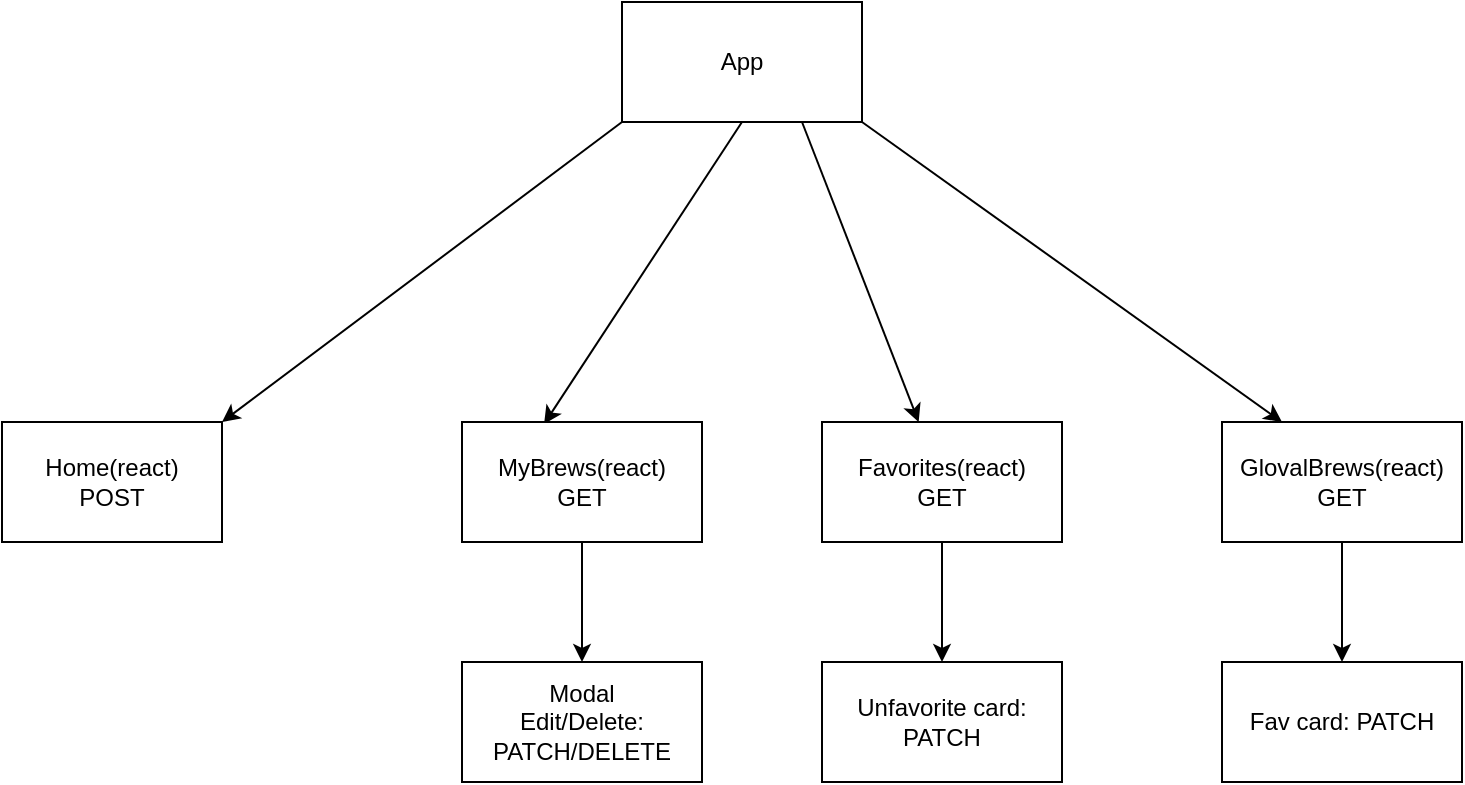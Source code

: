 <mxfile>
    <diagram id="8HiRbcSPlBJcfi26cKZE">
        <mxGraphModel dx="455" dy="1582" grid="1" gridSize="10" guides="1" tooltips="1" connect="1" arrows="1" fold="1" page="1" pageScale="1" pageWidth="850" pageHeight="1100" math="0" shadow="0">
            <root>
                <mxCell id="0"/>
                <mxCell id="1" parent="0"/>
                <mxCell id="WQnKJFmEZzI5TRq4T7l6-4" style="edgeStyle=none;html=1;exitX=0;exitY=1;exitDx=0;exitDy=0;entryX=1;entryY=0;entryDx=0;entryDy=0;" edge="1" parent="1" source="2" target="4">
                    <mxGeometry relative="1" as="geometry"/>
                </mxCell>
                <mxCell id="WQnKJFmEZzI5TRq4T7l6-6" style="edgeStyle=none;html=1;exitX=0.5;exitY=1;exitDx=0;exitDy=0;entryX=0.342;entryY=0.017;entryDx=0;entryDy=0;entryPerimeter=0;" edge="1" parent="1" source="2" target="WQnKJFmEZzI5TRq4T7l6-5">
                    <mxGeometry relative="1" as="geometry"/>
                </mxCell>
                <mxCell id="WQnKJFmEZzI5TRq4T7l6-8" style="edgeStyle=none;html=1;exitX=0.75;exitY=1;exitDx=0;exitDy=0;" edge="1" parent="1" source="2" target="WQnKJFmEZzI5TRq4T7l6-7">
                    <mxGeometry relative="1" as="geometry"/>
                </mxCell>
                <mxCell id="WQnKJFmEZzI5TRq4T7l6-10" style="edgeStyle=none;html=1;exitX=1;exitY=1;exitDx=0;exitDy=0;entryX=0.25;entryY=0;entryDx=0;entryDy=0;" edge="1" parent="1" source="2" target="WQnKJFmEZzI5TRq4T7l6-9">
                    <mxGeometry relative="1" as="geometry"/>
                </mxCell>
                <mxCell id="2" value="App" style="rounded=0;whiteSpace=wrap;html=1;" parent="1" vertex="1">
                    <mxGeometry x="360" y="-10" width="120" height="60" as="geometry"/>
                </mxCell>
                <mxCell id="4" value="Home(react)&lt;br&gt;POST" style="rounded=0;whiteSpace=wrap;html=1;" parent="1" vertex="1">
                    <mxGeometry x="50" y="200" width="110" height="60" as="geometry"/>
                </mxCell>
                <mxCell id="WQnKJFmEZzI5TRq4T7l6-14" style="edgeStyle=none;html=1;exitX=0.5;exitY=1;exitDx=0;exitDy=0;entryX=0.5;entryY=0;entryDx=0;entryDy=0;" edge="1" parent="1" source="WQnKJFmEZzI5TRq4T7l6-5" target="WQnKJFmEZzI5TRq4T7l6-11">
                    <mxGeometry relative="1" as="geometry"/>
                </mxCell>
                <mxCell id="WQnKJFmEZzI5TRq4T7l6-5" value="MyBrews(react)&lt;br&gt;GET" style="rounded=0;whiteSpace=wrap;html=1;" vertex="1" parent="1">
                    <mxGeometry x="280" y="200" width="120" height="60" as="geometry"/>
                </mxCell>
                <mxCell id="WQnKJFmEZzI5TRq4T7l6-17" style="edgeStyle=none;html=1;exitX=0.5;exitY=1;exitDx=0;exitDy=0;entryX=0.5;entryY=0;entryDx=0;entryDy=0;" edge="1" parent="1" source="WQnKJFmEZzI5TRq4T7l6-7" target="WQnKJFmEZzI5TRq4T7l6-16">
                    <mxGeometry relative="1" as="geometry"/>
                </mxCell>
                <mxCell id="WQnKJFmEZzI5TRq4T7l6-7" value="Favorites(react)&lt;br&gt;GET" style="rounded=0;whiteSpace=wrap;html=1;" vertex="1" parent="1">
                    <mxGeometry x="460" y="200" width="120" height="60" as="geometry"/>
                </mxCell>
                <mxCell id="WQnKJFmEZzI5TRq4T7l6-15" style="edgeStyle=none;html=1;exitX=0.5;exitY=1;exitDx=0;exitDy=0;entryX=0.5;entryY=0;entryDx=0;entryDy=0;" edge="1" parent="1" source="WQnKJFmEZzI5TRq4T7l6-9" target="WQnKJFmEZzI5TRq4T7l6-12">
                    <mxGeometry relative="1" as="geometry"/>
                </mxCell>
                <mxCell id="WQnKJFmEZzI5TRq4T7l6-9" value="GlovalBrews(react)&lt;br&gt;GET" style="rounded=0;whiteSpace=wrap;html=1;" vertex="1" parent="1">
                    <mxGeometry x="660" y="200" width="120" height="60" as="geometry"/>
                </mxCell>
                <mxCell id="WQnKJFmEZzI5TRq4T7l6-11" value="Modal&lt;br&gt;Edit/Delete: PATCH/DELETE" style="rounded=0;whiteSpace=wrap;html=1;" vertex="1" parent="1">
                    <mxGeometry x="280" y="320" width="120" height="60" as="geometry"/>
                </mxCell>
                <mxCell id="WQnKJFmEZzI5TRq4T7l6-12" value="Fav card: PATCH" style="rounded=0;whiteSpace=wrap;html=1;" vertex="1" parent="1">
                    <mxGeometry x="660" y="320" width="120" height="60" as="geometry"/>
                </mxCell>
                <mxCell id="WQnKJFmEZzI5TRq4T7l6-16" value="Unfavorite card: PATCH" style="rounded=0;whiteSpace=wrap;html=1;" vertex="1" parent="1">
                    <mxGeometry x="460" y="320" width="120" height="60" as="geometry"/>
                </mxCell>
            </root>
        </mxGraphModel>
    </diagram>
</mxfile>